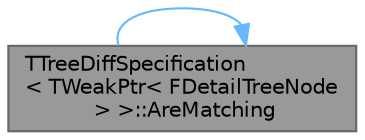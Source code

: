 digraph "TTreeDiffSpecification&lt; TWeakPtr&lt; FDetailTreeNode &gt; &gt;::AreMatching"
{
 // INTERACTIVE_SVG=YES
 // LATEX_PDF_SIZE
  bgcolor="transparent";
  edge [fontname=Helvetica,fontsize=10,labelfontname=Helvetica,labelfontsize=10];
  node [fontname=Helvetica,fontsize=10,shape=box,height=0.2,width=0.4];
  rankdir="LR";
  Node1 [id="Node000001",label="TTreeDiffSpecification\l\< TWeakPtr\< FDetailTreeNode\l \> \>::AreMatching",height=0.2,width=0.4,color="gray40", fillcolor="grey60", style="filled", fontcolor="black",tooltip="determine whether two nodes occupy the same space in their trees for example if you have a tree key/v..."];
  Node1 -> Node1 [id="edge1_Node000001_Node000001",color="steelblue1",style="solid",tooltip=" "];
}
